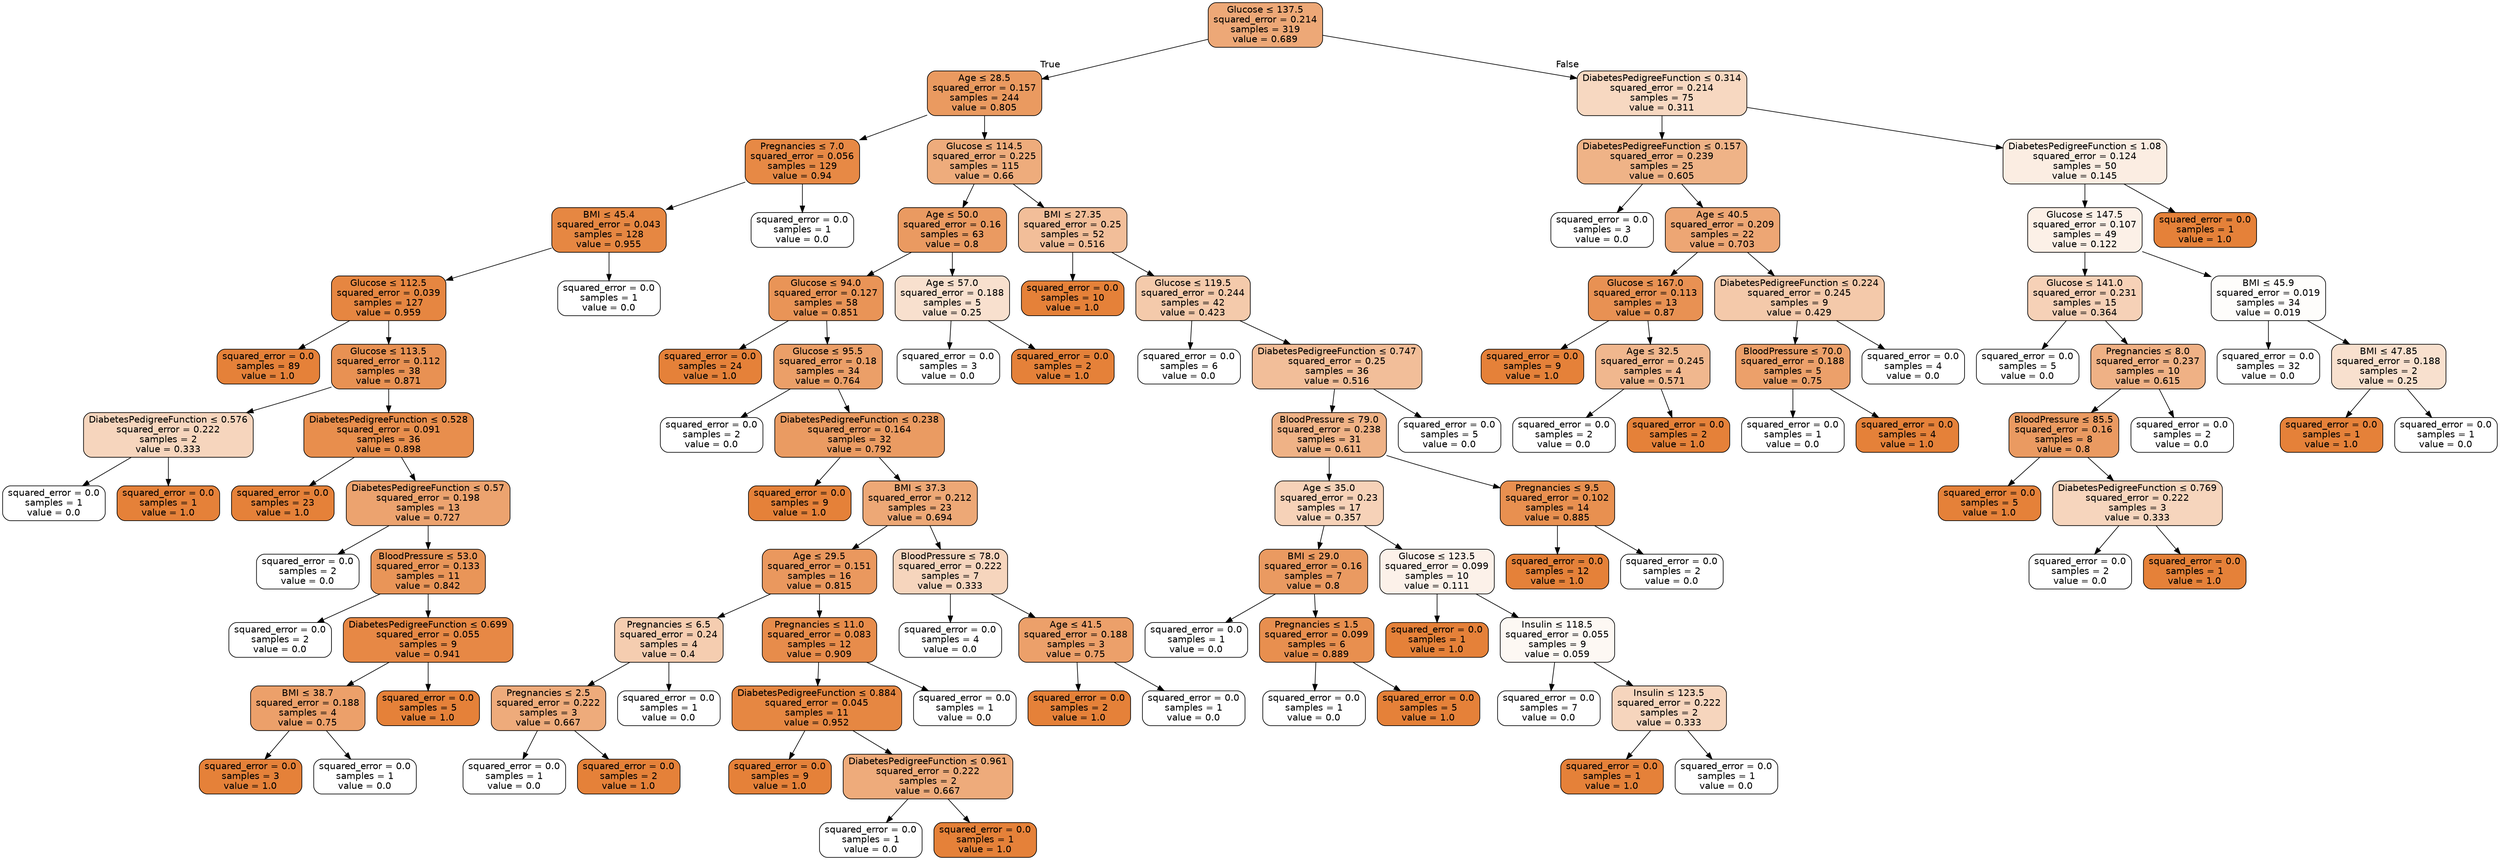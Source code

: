 digraph Tree {
node [shape=box, style="filled, rounded", color="black", fontname="helvetica"] ;
edge [fontname="helvetica"] ;
0 [label=<Glucose &le; 137.5<br/>squared_error = 0.214<br/>samples = 319<br/>value = 0.689>, fillcolor="#eda877"] ;
1 [label=<Age &le; 28.5<br/>squared_error = 0.157<br/>samples = 244<br/>value = 0.805>, fillcolor="#ea9a60"] ;
0 -> 1 [labeldistance=2.5, labelangle=45, headlabel="True"] ;
2 [label=<Pregnancies &le; 7.0<br/>squared_error = 0.056<br/>samples = 129<br/>value = 0.94>, fillcolor="#e78945"] ;
1 -> 2 ;
3 [label=<BMI &le; 45.4<br/>squared_error = 0.043<br/>samples = 128<br/>value = 0.955>, fillcolor="#e68742"] ;
2 -> 3 ;
4 [label=<Glucose &le; 112.5<br/>squared_error = 0.039<br/>samples = 127<br/>value = 0.959>, fillcolor="#e68641"] ;
3 -> 4 ;
5 [label=<squared_error = 0.0<br/>samples = 89<br/>value = 1.0>, fillcolor="#e58139"] ;
4 -> 5 ;
6 [label=<Glucose &le; 113.5<br/>squared_error = 0.112<br/>samples = 38<br/>value = 0.871>, fillcolor="#e89153"] ;
4 -> 6 ;
7 [label=<DiabetesPedigreeFunction &le; 0.576<br/>squared_error = 0.222<br/>samples = 2<br/>value = 0.333>, fillcolor="#f6d5bd"] ;
6 -> 7 ;
8 [label=<squared_error = 0.0<br/>samples = 1<br/>value = 0.0>, fillcolor="#ffffff"] ;
7 -> 8 ;
9 [label=<squared_error = 0.0<br/>samples = 1<br/>value = 1.0>, fillcolor="#e58139"] ;
7 -> 9 ;
10 [label=<DiabetesPedigreeFunction &le; 0.528<br/>squared_error = 0.091<br/>samples = 36<br/>value = 0.898>, fillcolor="#e88e4d"] ;
6 -> 10 ;
11 [label=<squared_error = 0.0<br/>samples = 23<br/>value = 1.0>, fillcolor="#e58139"] ;
10 -> 11 ;
12 [label=<DiabetesPedigreeFunction &le; 0.57<br/>squared_error = 0.198<br/>samples = 13<br/>value = 0.727>, fillcolor="#eca36f"] ;
10 -> 12 ;
13 [label=<squared_error = 0.0<br/>samples = 2<br/>value = 0.0>, fillcolor="#ffffff"] ;
12 -> 13 ;
14 [label=<BloodPressure &le; 53.0<br/>squared_error = 0.133<br/>samples = 11<br/>value = 0.842>, fillcolor="#e99558"] ;
12 -> 14 ;
15 [label=<squared_error = 0.0<br/>samples = 2<br/>value = 0.0>, fillcolor="#ffffff"] ;
14 -> 15 ;
16 [label=<DiabetesPedigreeFunction &le; 0.699<br/>squared_error = 0.055<br/>samples = 9<br/>value = 0.941>, fillcolor="#e78845"] ;
14 -> 16 ;
17 [label=<BMI &le; 38.7<br/>squared_error = 0.188<br/>samples = 4<br/>value = 0.75>, fillcolor="#eca06a"] ;
16 -> 17 ;
18 [label=<squared_error = 0.0<br/>samples = 3<br/>value = 1.0>, fillcolor="#e58139"] ;
17 -> 18 ;
19 [label=<squared_error = 0.0<br/>samples = 1<br/>value = 0.0>, fillcolor="#ffffff"] ;
17 -> 19 ;
20 [label=<squared_error = 0.0<br/>samples = 5<br/>value = 1.0>, fillcolor="#e58139"] ;
16 -> 20 ;
21 [label=<squared_error = 0.0<br/>samples = 1<br/>value = 0.0>, fillcolor="#ffffff"] ;
3 -> 21 ;
22 [label=<squared_error = 0.0<br/>samples = 1<br/>value = 0.0>, fillcolor="#ffffff"] ;
2 -> 22 ;
23 [label=<Glucose &le; 114.5<br/>squared_error = 0.225<br/>samples = 115<br/>value = 0.66>, fillcolor="#eeac7c"] ;
1 -> 23 ;
24 [label=<Age &le; 50.0<br/>squared_error = 0.16<br/>samples = 63<br/>value = 0.8>, fillcolor="#ea9a61"] ;
23 -> 24 ;
25 [label=<Glucose &le; 94.0<br/>squared_error = 0.127<br/>samples = 58<br/>value = 0.851>, fillcolor="#e99457"] ;
24 -> 25 ;
26 [label=<squared_error = 0.0<br/>samples = 24<br/>value = 1.0>, fillcolor="#e58139"] ;
25 -> 26 ;
27 [label=<Glucose &le; 95.5<br/>squared_error = 0.18<br/>samples = 34<br/>value = 0.764>, fillcolor="#eb9f68"] ;
25 -> 27 ;
28 [label=<squared_error = 0.0<br/>samples = 2<br/>value = 0.0>, fillcolor="#ffffff"] ;
27 -> 28 ;
29 [label=<DiabetesPedigreeFunction &le; 0.238<br/>squared_error = 0.164<br/>samples = 32<br/>value = 0.792>, fillcolor="#ea9b62"] ;
27 -> 29 ;
30 [label=<squared_error = 0.0<br/>samples = 9<br/>value = 1.0>, fillcolor="#e58139"] ;
29 -> 30 ;
31 [label=<BMI &le; 37.3<br/>squared_error = 0.212<br/>samples = 23<br/>value = 0.694>, fillcolor="#eda876"] ;
29 -> 31 ;
32 [label=<Age &le; 29.5<br/>squared_error = 0.151<br/>samples = 16<br/>value = 0.815>, fillcolor="#ea985e"] ;
31 -> 32 ;
33 [label=<Pregnancies &le; 6.5<br/>squared_error = 0.24<br/>samples = 4<br/>value = 0.4>, fillcolor="#f5cdb0"] ;
32 -> 33 ;
34 [label=<Pregnancies &le; 2.5<br/>squared_error = 0.222<br/>samples = 3<br/>value = 0.667>, fillcolor="#eeab7b"] ;
33 -> 34 ;
35 [label=<squared_error = 0.0<br/>samples = 1<br/>value = 0.0>, fillcolor="#ffffff"] ;
34 -> 35 ;
36 [label=<squared_error = 0.0<br/>samples = 2<br/>value = 1.0>, fillcolor="#e58139"] ;
34 -> 36 ;
37 [label=<squared_error = 0.0<br/>samples = 1<br/>value = 0.0>, fillcolor="#ffffff"] ;
33 -> 37 ;
38 [label=<Pregnancies &le; 11.0<br/>squared_error = 0.083<br/>samples = 12<br/>value = 0.909>, fillcolor="#e78c4b"] ;
32 -> 38 ;
39 [label=<DiabetesPedigreeFunction &le; 0.884<br/>squared_error = 0.045<br/>samples = 11<br/>value = 0.952>, fillcolor="#e68742"] ;
38 -> 39 ;
40 [label=<squared_error = 0.0<br/>samples = 9<br/>value = 1.0>, fillcolor="#e58139"] ;
39 -> 40 ;
41 [label=<DiabetesPedigreeFunction &le; 0.961<br/>squared_error = 0.222<br/>samples = 2<br/>value = 0.667>, fillcolor="#eeab7b"] ;
39 -> 41 ;
42 [label=<squared_error = 0.0<br/>samples = 1<br/>value = 0.0>, fillcolor="#ffffff"] ;
41 -> 42 ;
43 [label=<squared_error = 0.0<br/>samples = 1<br/>value = 1.0>, fillcolor="#e58139"] ;
41 -> 43 ;
44 [label=<squared_error = 0.0<br/>samples = 1<br/>value = 0.0>, fillcolor="#ffffff"] ;
38 -> 44 ;
45 [label=<BloodPressure &le; 78.0<br/>squared_error = 0.222<br/>samples = 7<br/>value = 0.333>, fillcolor="#f6d5bd"] ;
31 -> 45 ;
46 [label=<squared_error = 0.0<br/>samples = 4<br/>value = 0.0>, fillcolor="#ffffff"] ;
45 -> 46 ;
47 [label=<Age &le; 41.5<br/>squared_error = 0.188<br/>samples = 3<br/>value = 0.75>, fillcolor="#eca06a"] ;
45 -> 47 ;
48 [label=<squared_error = 0.0<br/>samples = 2<br/>value = 1.0>, fillcolor="#e58139"] ;
47 -> 48 ;
49 [label=<squared_error = 0.0<br/>samples = 1<br/>value = 0.0>, fillcolor="#ffffff"] ;
47 -> 49 ;
50 [label=<Age &le; 57.0<br/>squared_error = 0.188<br/>samples = 5<br/>value = 0.25>, fillcolor="#f8e0ce"] ;
24 -> 50 ;
51 [label=<squared_error = 0.0<br/>samples = 3<br/>value = 0.0>, fillcolor="#ffffff"] ;
50 -> 51 ;
52 [label=<squared_error = 0.0<br/>samples = 2<br/>value = 1.0>, fillcolor="#e58139"] ;
50 -> 52 ;
53 [label=<BMI &le; 27.35<br/>squared_error = 0.25<br/>samples = 52<br/>value = 0.516>, fillcolor="#f2be99"] ;
23 -> 53 ;
54 [label=<squared_error = 0.0<br/>samples = 10<br/>value = 1.0>, fillcolor="#e58139"] ;
53 -> 54 ;
55 [label=<Glucose &le; 119.5<br/>squared_error = 0.244<br/>samples = 42<br/>value = 0.423>, fillcolor="#f4caab"] ;
53 -> 55 ;
56 [label=<squared_error = 0.0<br/>samples = 6<br/>value = 0.0>, fillcolor="#ffffff"] ;
55 -> 56 ;
57 [label=<DiabetesPedigreeFunction &le; 0.747<br/>squared_error = 0.25<br/>samples = 36<br/>value = 0.516>, fillcolor="#f2be99"] ;
55 -> 57 ;
58 [label=<BloodPressure &le; 79.0<br/>squared_error = 0.238<br/>samples = 31<br/>value = 0.611>, fillcolor="#efb286"] ;
57 -> 58 ;
59 [label=<Age &le; 35.0<br/>squared_error = 0.23<br/>samples = 17<br/>value = 0.357>, fillcolor="#f6d2b8"] ;
58 -> 59 ;
60 [label=<BMI &le; 29.0<br/>squared_error = 0.16<br/>samples = 7<br/>value = 0.8>, fillcolor="#ea9a61"] ;
59 -> 60 ;
61 [label=<squared_error = 0.0<br/>samples = 1<br/>value = 0.0>, fillcolor="#ffffff"] ;
60 -> 61 ;
62 [label=<Pregnancies &le; 1.5<br/>squared_error = 0.099<br/>samples = 6<br/>value = 0.889>, fillcolor="#e88f4f"] ;
60 -> 62 ;
63 [label=<squared_error = 0.0<br/>samples = 1<br/>value = 0.0>, fillcolor="#ffffff"] ;
62 -> 63 ;
64 [label=<squared_error = 0.0<br/>samples = 5<br/>value = 1.0>, fillcolor="#e58139"] ;
62 -> 64 ;
65 [label=<Glucose &le; 123.5<br/>squared_error = 0.099<br/>samples = 10<br/>value = 0.111>, fillcolor="#fcf1e9"] ;
59 -> 65 ;
66 [label=<squared_error = 0.0<br/>samples = 1<br/>value = 1.0>, fillcolor="#e58139"] ;
65 -> 66 ;
67 [label=<Insulin &le; 118.5<br/>squared_error = 0.055<br/>samples = 9<br/>value = 0.059>, fillcolor="#fdf8f3"] ;
65 -> 67 ;
68 [label=<squared_error = 0.0<br/>samples = 7<br/>value = 0.0>, fillcolor="#ffffff"] ;
67 -> 68 ;
69 [label=<Insulin &le; 123.5<br/>squared_error = 0.222<br/>samples = 2<br/>value = 0.333>, fillcolor="#f6d5bd"] ;
67 -> 69 ;
70 [label=<squared_error = 0.0<br/>samples = 1<br/>value = 1.0>, fillcolor="#e58139"] ;
69 -> 70 ;
71 [label=<squared_error = 0.0<br/>samples = 1<br/>value = 0.0>, fillcolor="#ffffff"] ;
69 -> 71 ;
72 [label=<Pregnancies &le; 9.5<br/>squared_error = 0.102<br/>samples = 14<br/>value = 0.885>, fillcolor="#e89050"] ;
58 -> 72 ;
73 [label=<squared_error = 0.0<br/>samples = 12<br/>value = 1.0>, fillcolor="#e58139"] ;
72 -> 73 ;
74 [label=<squared_error = 0.0<br/>samples = 2<br/>value = 0.0>, fillcolor="#ffffff"] ;
72 -> 74 ;
75 [label=<squared_error = 0.0<br/>samples = 5<br/>value = 0.0>, fillcolor="#ffffff"] ;
57 -> 75 ;
76 [label=<DiabetesPedigreeFunction &le; 0.314<br/>squared_error = 0.214<br/>samples = 75<br/>value = 0.311>, fillcolor="#f7d8c1"] ;
0 -> 76 [labeldistance=2.5, labelangle=-45, headlabel="False"] ;
77 [label=<DiabetesPedigreeFunction &le; 0.157<br/>squared_error = 0.239<br/>samples = 25<br/>value = 0.605>, fillcolor="#efb387"] ;
76 -> 77 ;
78 [label=<squared_error = 0.0<br/>samples = 3<br/>value = 0.0>, fillcolor="#ffffff"] ;
77 -> 78 ;
79 [label=<Age &le; 40.5<br/>squared_error = 0.209<br/>samples = 22<br/>value = 0.703>, fillcolor="#eda674"] ;
77 -> 79 ;
80 [label=<Glucose &le; 167.0<br/>squared_error = 0.113<br/>samples = 13<br/>value = 0.87>, fillcolor="#e89153"] ;
79 -> 80 ;
81 [label=<squared_error = 0.0<br/>samples = 9<br/>value = 1.0>, fillcolor="#e58139"] ;
80 -> 81 ;
82 [label=<Age &le; 32.5<br/>squared_error = 0.245<br/>samples = 4<br/>value = 0.571>, fillcolor="#f0b78e"] ;
80 -> 82 ;
83 [label=<squared_error = 0.0<br/>samples = 2<br/>value = 0.0>, fillcolor="#ffffff"] ;
82 -> 83 ;
84 [label=<squared_error = 0.0<br/>samples = 2<br/>value = 1.0>, fillcolor="#e58139"] ;
82 -> 84 ;
85 [label=<DiabetesPedigreeFunction &le; 0.224<br/>squared_error = 0.245<br/>samples = 9<br/>value = 0.429>, fillcolor="#f4c9aa"] ;
79 -> 85 ;
86 [label=<BloodPressure &le; 70.0<br/>squared_error = 0.188<br/>samples = 5<br/>value = 0.75>, fillcolor="#eca06a"] ;
85 -> 86 ;
87 [label=<squared_error = 0.0<br/>samples = 1<br/>value = 0.0>, fillcolor="#ffffff"] ;
86 -> 87 ;
88 [label=<squared_error = 0.0<br/>samples = 4<br/>value = 1.0>, fillcolor="#e58139"] ;
86 -> 88 ;
89 [label=<squared_error = 0.0<br/>samples = 4<br/>value = 0.0>, fillcolor="#ffffff"] ;
85 -> 89 ;
90 [label=<DiabetesPedigreeFunction &le; 1.08<br/>squared_error = 0.124<br/>samples = 50<br/>value = 0.145>, fillcolor="#fbede2"] ;
76 -> 90 ;
91 [label=<Glucose &le; 147.5<br/>squared_error = 0.107<br/>samples = 49<br/>value = 0.122>, fillcolor="#fcf0e7"] ;
90 -> 91 ;
92 [label=<Glucose &le; 141.0<br/>squared_error = 0.231<br/>samples = 15<br/>value = 0.364>, fillcolor="#f6d1b7"] ;
91 -> 92 ;
93 [label=<squared_error = 0.0<br/>samples = 5<br/>value = 0.0>, fillcolor="#ffffff"] ;
92 -> 93 ;
94 [label=<Pregnancies &le; 8.0<br/>squared_error = 0.237<br/>samples = 10<br/>value = 0.615>, fillcolor="#efb185"] ;
92 -> 94 ;
95 [label=<BloodPressure &le; 85.5<br/>squared_error = 0.16<br/>samples = 8<br/>value = 0.8>, fillcolor="#ea9a61"] ;
94 -> 95 ;
96 [label=<squared_error = 0.0<br/>samples = 5<br/>value = 1.0>, fillcolor="#e58139"] ;
95 -> 96 ;
97 [label=<DiabetesPedigreeFunction &le; 0.769<br/>squared_error = 0.222<br/>samples = 3<br/>value = 0.333>, fillcolor="#f6d5bd"] ;
95 -> 97 ;
98 [label=<squared_error = 0.0<br/>samples = 2<br/>value = 0.0>, fillcolor="#ffffff"] ;
97 -> 98 ;
99 [label=<squared_error = 0.0<br/>samples = 1<br/>value = 1.0>, fillcolor="#e58139"] ;
97 -> 99 ;
100 [label=<squared_error = 0.0<br/>samples = 2<br/>value = 0.0>, fillcolor="#ffffff"] ;
94 -> 100 ;
101 [label=<BMI &le; 45.9<br/>squared_error = 0.019<br/>samples = 34<br/>value = 0.019>, fillcolor="#fefdfb"] ;
91 -> 101 ;
102 [label=<squared_error = 0.0<br/>samples = 32<br/>value = 0.0>, fillcolor="#ffffff"] ;
101 -> 102 ;
103 [label=<BMI &le; 47.85<br/>squared_error = 0.188<br/>samples = 2<br/>value = 0.25>, fillcolor="#f8e0ce"] ;
101 -> 103 ;
104 [label=<squared_error = 0.0<br/>samples = 1<br/>value = 1.0>, fillcolor="#e58139"] ;
103 -> 104 ;
105 [label=<squared_error = 0.0<br/>samples = 1<br/>value = 0.0>, fillcolor="#ffffff"] ;
103 -> 105 ;
106 [label=<squared_error = 0.0<br/>samples = 1<br/>value = 1.0>, fillcolor="#e58139"] ;
90 -> 106 ;
}